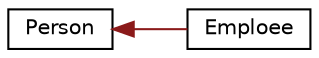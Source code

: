 digraph "Graphical Class Hierarchy"
{
  edge [fontname="Helvetica",fontsize="10",labelfontname="Helvetica",labelfontsize="10"];
  node [fontname="Helvetica",fontsize="10",shape=record];
  rankdir="LR";
  Node0 [label="Person",height=0.2,width=0.4,color="black", fillcolor="white", style="filled",URL="$classPerson.html",tooltip="Parent class. Shows inheritance. "];
  Node0 -> Node1 [dir="back",color="firebrick4",fontsize="10",style="solid",fontname="Helvetica"];
  Node1 [label="Emploee",height=0.2,width=0.4,color="black", fillcolor="white", style="filled",URL="$classEmploee.html",tooltip="working with emploees positions "];
}
